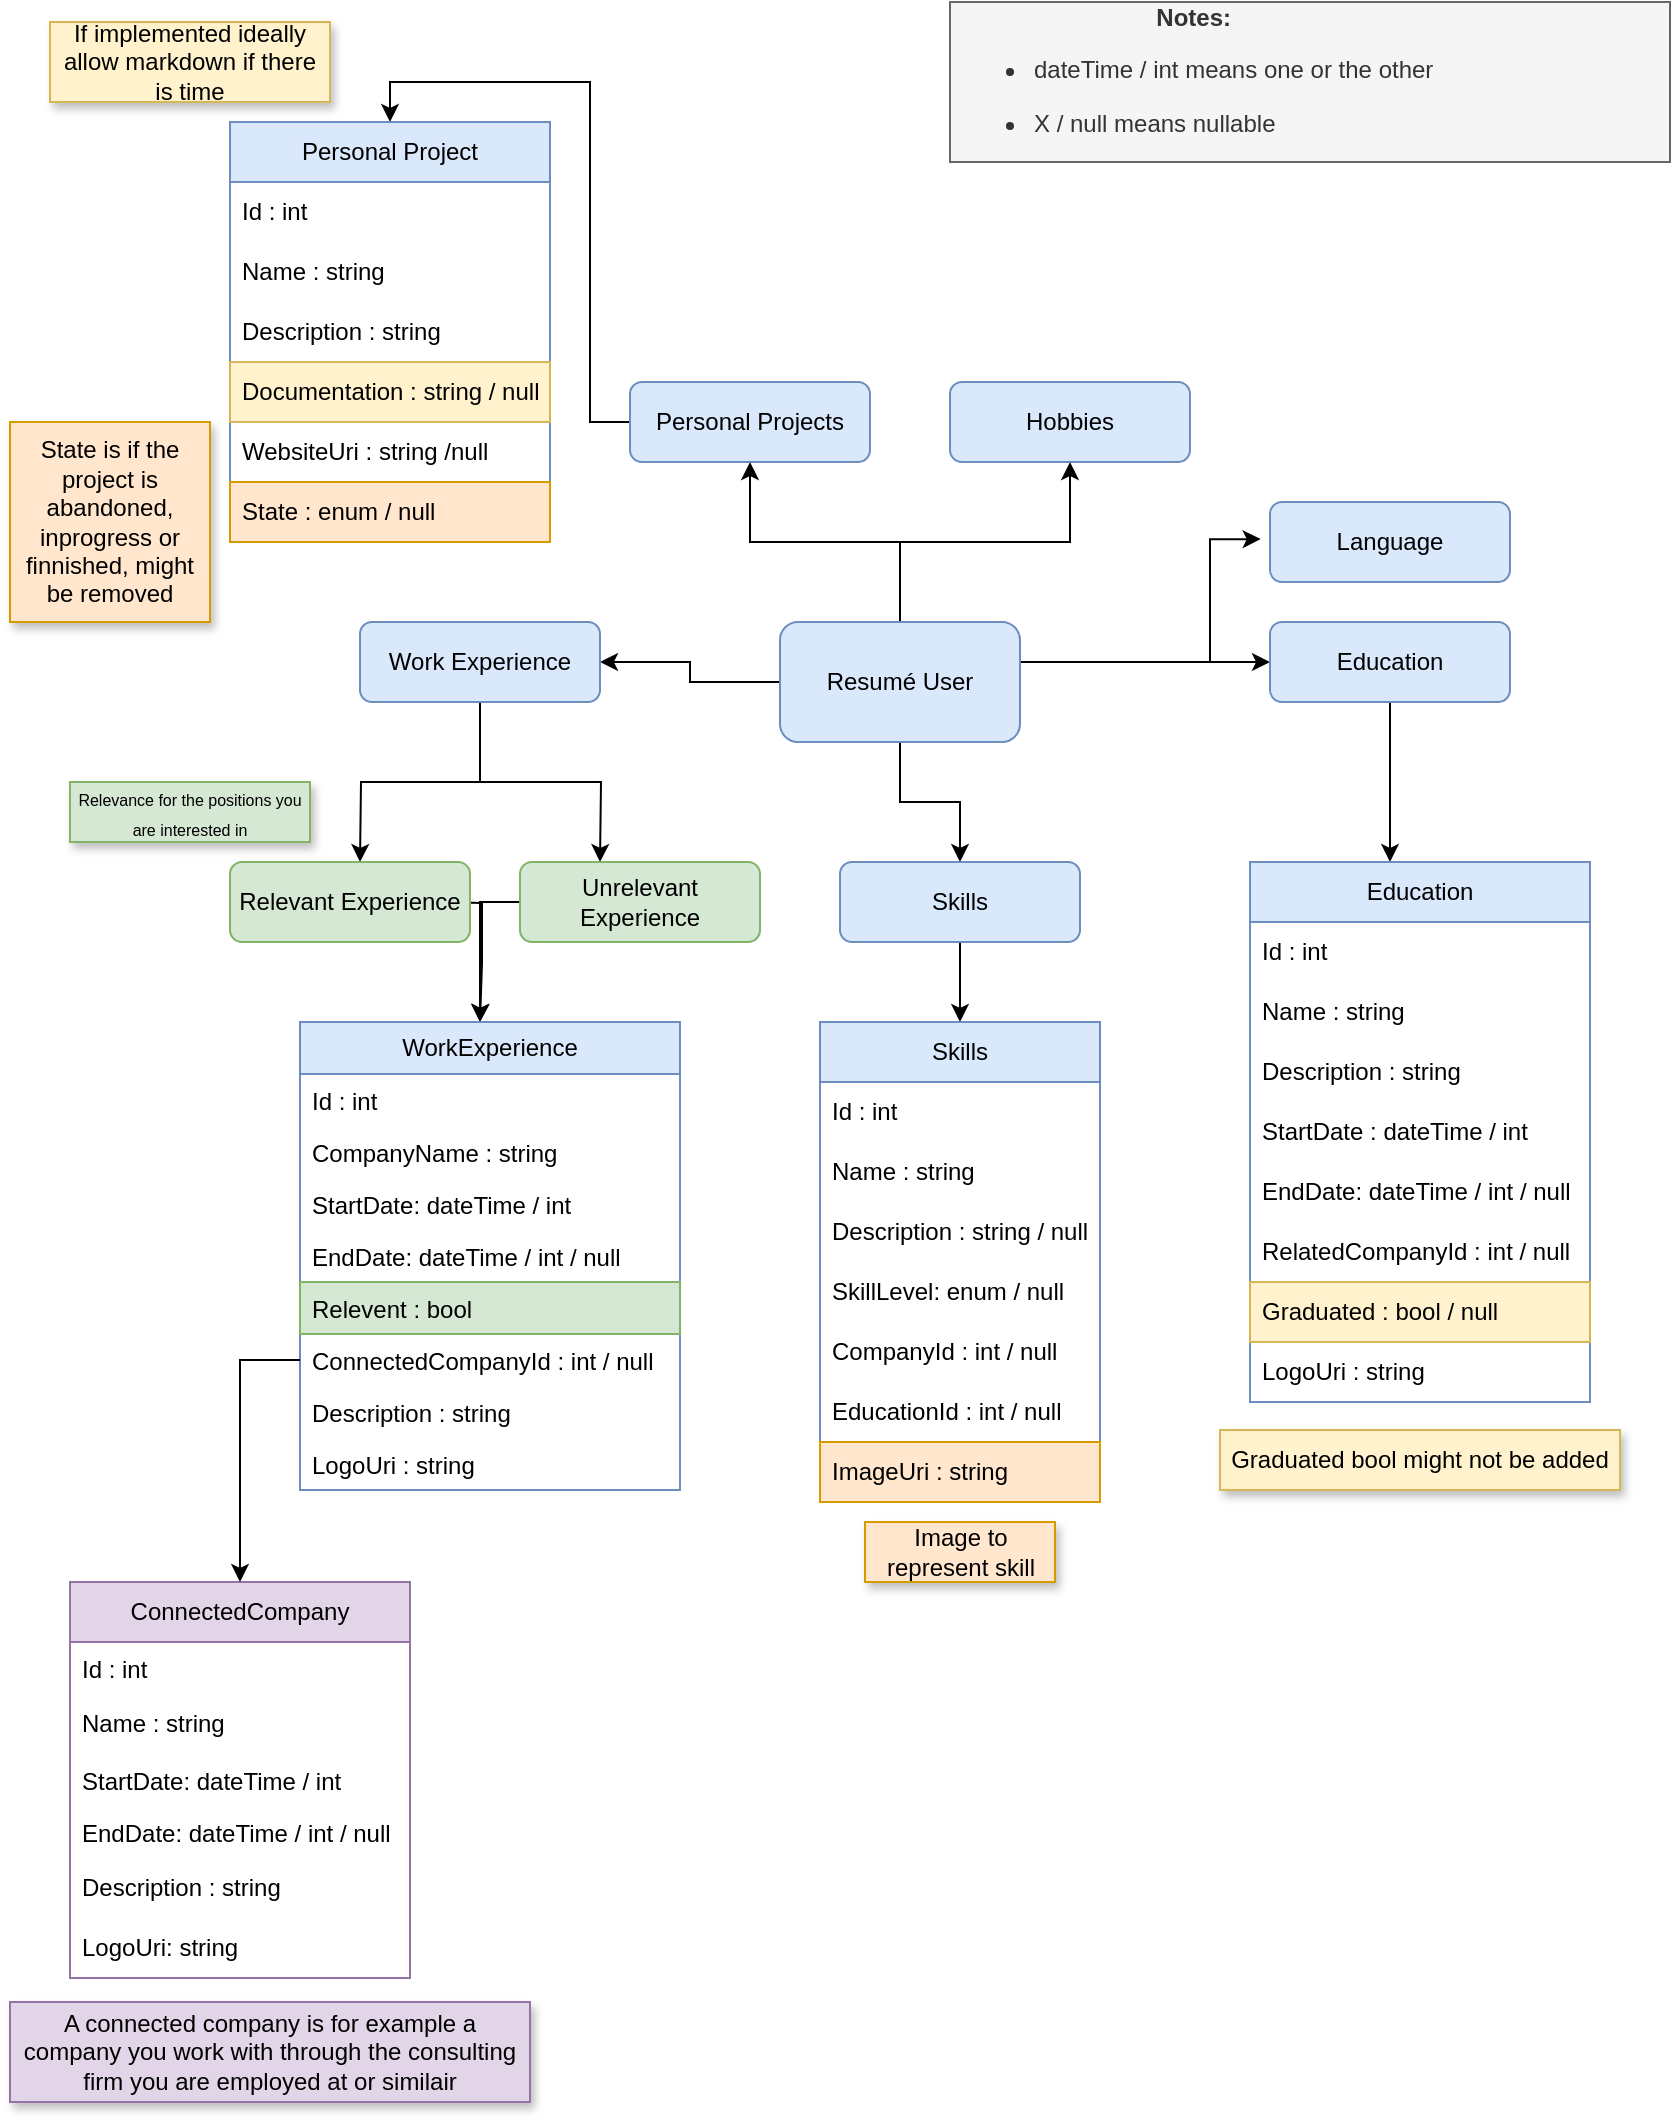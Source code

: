 <mxfile version="24.3.0" type="github">
  <diagram name="Page-1" id="Zj_5y1vgphJrzyNUQwXw">
    <mxGraphModel dx="993" dy="528" grid="1" gridSize="10" guides="1" tooltips="1" connect="1" arrows="1" fold="1" page="1" pageScale="1" pageWidth="850" pageHeight="1100" math="0" shadow="0">
      <root>
        <mxCell id="0" />
        <mxCell id="1" parent="0" />
        <mxCell id="6c_1o1SFo-wjbSi7ruj--2" style="edgeStyle=orthogonalEdgeStyle;rounded=0;orthogonalLoop=1;jettySize=auto;html=1;entryX=1;entryY=0.5;entryDx=0;entryDy=0;" parent="1" source="6c_1o1SFo-wjbSi7ruj--1" target="6c_1o1SFo-wjbSi7ruj--3" edge="1">
          <mxGeometry relative="1" as="geometry">
            <mxPoint x="315" y="350" as="targetPoint" />
          </mxGeometry>
        </mxCell>
        <mxCell id="6c_1o1SFo-wjbSi7ruj--5" style="edgeStyle=orthogonalEdgeStyle;rounded=0;orthogonalLoop=1;jettySize=auto;html=1;entryX=0;entryY=0.5;entryDx=0;entryDy=0;" parent="1" target="oK_Kc5O5qld8Hc41f40L-4" edge="1">
          <mxGeometry relative="1" as="geometry">
            <mxPoint x="615" y="349.69" as="targetPoint" />
            <mxPoint x="505" y="349.656" as="sourcePoint" />
            <Array as="points">
              <mxPoint x="505" y="340" />
            </Array>
          </mxGeometry>
        </mxCell>
        <mxCell id="oK_Kc5O5qld8Hc41f40L-2" style="edgeStyle=orthogonalEdgeStyle;rounded=0;orthogonalLoop=1;jettySize=auto;html=1;entryX=0.5;entryY=0;entryDx=0;entryDy=0;" parent="1" source="6c_1o1SFo-wjbSi7ruj--1" target="oK_Kc5O5qld8Hc41f40L-1" edge="1">
          <mxGeometry relative="1" as="geometry" />
        </mxCell>
        <mxCell id="8cq1SQ0Ta9B3JrQxIhuY-38" style="edgeStyle=orthogonalEdgeStyle;rounded=0;orthogonalLoop=1;jettySize=auto;html=1;entryX=0.5;entryY=1;entryDx=0;entryDy=0;" edge="1" parent="1" source="6c_1o1SFo-wjbSi7ruj--1" target="8cq1SQ0Ta9B3JrQxIhuY-36">
          <mxGeometry relative="1" as="geometry" />
        </mxCell>
        <mxCell id="8cq1SQ0Ta9B3JrQxIhuY-39" style="edgeStyle=orthogonalEdgeStyle;rounded=0;orthogonalLoop=1;jettySize=auto;html=1;entryX=0.5;entryY=1;entryDx=0;entryDy=0;" edge="1" parent="1" source="6c_1o1SFo-wjbSi7ruj--1" target="8cq1SQ0Ta9B3JrQxIhuY-37">
          <mxGeometry relative="1" as="geometry" />
        </mxCell>
        <mxCell id="8cq1SQ0Ta9B3JrQxIhuY-59" style="edgeStyle=orthogonalEdgeStyle;rounded=0;orthogonalLoop=1;jettySize=auto;html=1;entryX=-0.039;entryY=0.464;entryDx=0;entryDy=0;entryPerimeter=0;" edge="1" parent="1" target="8cq1SQ0Ta9B3JrQxIhuY-58">
          <mxGeometry relative="1" as="geometry">
            <mxPoint x="489.48" y="340" as="sourcePoint" />
            <mxPoint x="614.48" y="270" as="targetPoint" />
            <Array as="points">
              <mxPoint x="610" y="340" />
              <mxPoint x="610" y="279" />
            </Array>
          </mxGeometry>
        </mxCell>
        <mxCell id="6c_1o1SFo-wjbSi7ruj--1" value="Resumé User" style="rounded=1;whiteSpace=wrap;html=1;fillColor=#dae8fc;strokeColor=#6c8ebf;" parent="1" vertex="1">
          <mxGeometry x="395" y="320" width="120" height="60" as="geometry" />
        </mxCell>
        <mxCell id="6c_1o1SFo-wjbSi7ruj--6" style="edgeStyle=orthogonalEdgeStyle;rounded=0;orthogonalLoop=1;jettySize=auto;html=1;" parent="1" source="6c_1o1SFo-wjbSi7ruj--3" edge="1">
          <mxGeometry relative="1" as="geometry">
            <mxPoint x="185" y="440" as="targetPoint" />
          </mxGeometry>
        </mxCell>
        <mxCell id="6c_1o1SFo-wjbSi7ruj--7" style="edgeStyle=orthogonalEdgeStyle;rounded=0;orthogonalLoop=1;jettySize=auto;html=1;" parent="1" source="6c_1o1SFo-wjbSi7ruj--3" edge="1">
          <mxGeometry relative="1" as="geometry">
            <mxPoint x="305.0" y="440" as="targetPoint" />
          </mxGeometry>
        </mxCell>
        <mxCell id="6c_1o1SFo-wjbSi7ruj--3" value="Work Experience" style="rounded=1;whiteSpace=wrap;html=1;fillColor=#dae8fc;strokeColor=#6c8ebf;" parent="1" vertex="1">
          <mxGeometry x="185" y="320" width="120" height="40" as="geometry" />
        </mxCell>
        <mxCell id="6c_1o1SFo-wjbSi7ruj--16" style="edgeStyle=orthogonalEdgeStyle;rounded=0;orthogonalLoop=1;jettySize=auto;html=1;" parent="1" edge="1">
          <mxGeometry relative="1" as="geometry">
            <mxPoint x="245" y="520" as="targetPoint" />
            <mxPoint x="225" y="460" as="sourcePoint" />
          </mxGeometry>
        </mxCell>
        <mxCell id="6c_1o1SFo-wjbSi7ruj--8" value="Relevant Experience" style="rounded=1;whiteSpace=wrap;html=1;fillColor=#d5e8d4;strokeColor=#82b366;" parent="1" vertex="1">
          <mxGeometry x="120" y="440" width="120" height="40" as="geometry" />
        </mxCell>
        <mxCell id="6c_1o1SFo-wjbSi7ruj--17" style="edgeStyle=orthogonalEdgeStyle;rounded=0;orthogonalLoop=1;jettySize=auto;html=1;" parent="1" source="6c_1o1SFo-wjbSi7ruj--9" edge="1">
          <mxGeometry relative="1" as="geometry">
            <mxPoint x="245" y="520" as="targetPoint" />
          </mxGeometry>
        </mxCell>
        <mxCell id="6c_1o1SFo-wjbSi7ruj--9" value="Unrelevant Experience" style="rounded=1;whiteSpace=wrap;html=1;fillColor=#d5e8d4;strokeColor=#82b366;" parent="1" vertex="1">
          <mxGeometry x="265" y="440" width="120" height="40" as="geometry" />
        </mxCell>
        <mxCell id="6c_1o1SFo-wjbSi7ruj--10" value="&lt;font style=&quot;font-size: 8px;&quot;&gt;Relevance for the positions you are interested in &lt;/font&gt;" style="text;html=1;align=center;verticalAlign=middle;whiteSpace=wrap;rounded=0;fillColor=#d5e8d4;strokeColor=#82b366;shadow=1;" parent="1" vertex="1">
          <mxGeometry x="40" y="400" width="120" height="30" as="geometry" />
        </mxCell>
        <mxCell id="6c_1o1SFo-wjbSi7ruj--27" value="WorkExperience" style="swimlane;fontStyle=0;childLayout=stackLayout;horizontal=1;startSize=26;fillColor=#dae8fc;horizontalStack=0;resizeParent=1;resizeParentMax=0;resizeLast=0;collapsible=1;marginBottom=0;whiteSpace=wrap;html=1;strokeColor=#6c8ebf;" parent="1" vertex="1">
          <mxGeometry x="155" y="520" width="190" height="234" as="geometry" />
        </mxCell>
        <mxCell id="6c_1o1SFo-wjbSi7ruj--28" value="Id : int" style="text;strokeColor=none;fillColor=none;align=left;verticalAlign=top;spacingLeft=4;spacingRight=4;overflow=hidden;rotatable=0;points=[[0,0.5],[1,0.5]];portConstraint=eastwest;whiteSpace=wrap;html=1;" parent="6c_1o1SFo-wjbSi7ruj--27" vertex="1">
          <mxGeometry y="26" width="190" height="26" as="geometry" />
        </mxCell>
        <mxCell id="6c_1o1SFo-wjbSi7ruj--29" value="CompanyName : string" style="text;strokeColor=none;fillColor=none;align=left;verticalAlign=top;spacingLeft=4;spacingRight=4;overflow=hidden;rotatable=0;points=[[0,0.5],[1,0.5]];portConstraint=eastwest;whiteSpace=wrap;html=1;" parent="6c_1o1SFo-wjbSi7ruj--27" vertex="1">
          <mxGeometry y="52" width="190" height="26" as="geometry" />
        </mxCell>
        <mxCell id="6c_1o1SFo-wjbSi7ruj--34" value="StartDate: dateTime / int" style="text;strokeColor=none;fillColor=none;align=left;verticalAlign=top;spacingLeft=4;spacingRight=4;overflow=hidden;rotatable=0;points=[[0,0.5],[1,0.5]];portConstraint=eastwest;whiteSpace=wrap;html=1;" parent="6c_1o1SFo-wjbSi7ruj--27" vertex="1">
          <mxGeometry y="78" width="190" height="26" as="geometry" />
        </mxCell>
        <mxCell id="6c_1o1SFo-wjbSi7ruj--35" value="EndDate: dateTime / int / null" style="text;strokeColor=none;fillColor=none;align=left;verticalAlign=top;spacingLeft=4;spacingRight=4;overflow=hidden;rotatable=0;points=[[0,0.5],[1,0.5]];portConstraint=eastwest;whiteSpace=wrap;html=1;" parent="6c_1o1SFo-wjbSi7ruj--27" vertex="1">
          <mxGeometry y="104" width="190" height="26" as="geometry" />
        </mxCell>
        <mxCell id="6c_1o1SFo-wjbSi7ruj--30" value="Relevent : bool" style="text;strokeColor=#82b366;fillColor=#d5e8d4;align=left;verticalAlign=top;spacingLeft=4;spacingRight=4;overflow=hidden;rotatable=0;points=[[0,0.5],[1,0.5]];portConstraint=eastwest;whiteSpace=wrap;html=1;" parent="6c_1o1SFo-wjbSi7ruj--27" vertex="1">
          <mxGeometry y="130" width="190" height="26" as="geometry" />
        </mxCell>
        <mxCell id="8cq1SQ0Ta9B3JrQxIhuY-26" value="ConnectedCompanyId : int / null" style="text;strokeColor=none;fillColor=none;align=left;verticalAlign=top;spacingLeft=4;spacingRight=4;overflow=hidden;rotatable=0;points=[[0,0.5],[1,0.5]];portConstraint=eastwest;whiteSpace=wrap;html=1;" vertex="1" parent="6c_1o1SFo-wjbSi7ruj--27">
          <mxGeometry y="156" width="190" height="26" as="geometry" />
        </mxCell>
        <mxCell id="6c_1o1SFo-wjbSi7ruj--33" value="Description : string" style="text;strokeColor=none;fillColor=none;align=left;verticalAlign=top;spacingLeft=4;spacingRight=4;overflow=hidden;rotatable=0;points=[[0,0.5],[1,0.5]];portConstraint=eastwest;whiteSpace=wrap;html=1;" parent="6c_1o1SFo-wjbSi7ruj--27" vertex="1">
          <mxGeometry y="182" width="190" height="26" as="geometry" />
        </mxCell>
        <mxCell id="8cq1SQ0Ta9B3JrQxIhuY-52" value="LogoUri : string" style="text;strokeColor=none;fillColor=none;align=left;verticalAlign=top;spacingLeft=4;spacingRight=4;overflow=hidden;rotatable=0;points=[[0,0.5],[1,0.5]];portConstraint=eastwest;whiteSpace=wrap;html=1;" vertex="1" parent="6c_1o1SFo-wjbSi7ruj--27">
          <mxGeometry y="208" width="190" height="26" as="geometry" />
        </mxCell>
        <mxCell id="8cq1SQ0Ta9B3JrQxIhuY-8" style="edgeStyle=orthogonalEdgeStyle;rounded=0;orthogonalLoop=1;jettySize=auto;html=1;exitX=0.5;exitY=1;exitDx=0;exitDy=0;entryX=0.5;entryY=0;entryDx=0;entryDy=0;" edge="1" parent="1" source="oK_Kc5O5qld8Hc41f40L-1" target="8cq1SQ0Ta9B3JrQxIhuY-1">
          <mxGeometry relative="1" as="geometry" />
        </mxCell>
        <mxCell id="oK_Kc5O5qld8Hc41f40L-1" value="Skills" style="rounded=1;whiteSpace=wrap;html=1;fillColor=#dae8fc;strokeColor=#6c8ebf;" parent="1" vertex="1">
          <mxGeometry x="425" y="440" width="120" height="40" as="geometry" />
        </mxCell>
        <mxCell id="8cq1SQ0Ta9B3JrQxIhuY-12" style="edgeStyle=orthogonalEdgeStyle;rounded=0;orthogonalLoop=1;jettySize=auto;html=1;" edge="1" parent="1" source="oK_Kc5O5qld8Hc41f40L-4">
          <mxGeometry relative="1" as="geometry">
            <mxPoint x="700" y="440" as="targetPoint" />
          </mxGeometry>
        </mxCell>
        <mxCell id="oK_Kc5O5qld8Hc41f40L-4" value="Education" style="rounded=1;whiteSpace=wrap;html=1;fillColor=#dae8fc;strokeColor=#6c8ebf;" parent="1" vertex="1">
          <mxGeometry x="640" y="320" width="120" height="40" as="geometry" />
        </mxCell>
        <mxCell id="8cq1SQ0Ta9B3JrQxIhuY-1" value="Skills" style="swimlane;fontStyle=0;childLayout=stackLayout;horizontal=1;startSize=30;horizontalStack=0;resizeParent=1;resizeParentMax=0;resizeLast=0;collapsible=1;marginBottom=0;whiteSpace=wrap;html=1;fillColor=#dae8fc;strokeColor=#6c8ebf;" vertex="1" parent="1">
          <mxGeometry x="415" y="520" width="140" height="240" as="geometry" />
        </mxCell>
        <mxCell id="8cq1SQ0Ta9B3JrQxIhuY-2" value="Id : int" style="text;strokeColor=none;fillColor=none;align=left;verticalAlign=middle;spacingLeft=4;spacingRight=4;overflow=hidden;points=[[0,0.5],[1,0.5]];portConstraint=eastwest;rotatable=0;whiteSpace=wrap;html=1;" vertex="1" parent="8cq1SQ0Ta9B3JrQxIhuY-1">
          <mxGeometry y="30" width="140" height="30" as="geometry" />
        </mxCell>
        <mxCell id="8cq1SQ0Ta9B3JrQxIhuY-3" value="Name : string" style="text;strokeColor=none;fillColor=none;align=left;verticalAlign=middle;spacingLeft=4;spacingRight=4;overflow=hidden;points=[[0,0.5],[1,0.5]];portConstraint=eastwest;rotatable=0;whiteSpace=wrap;html=1;" vertex="1" parent="8cq1SQ0Ta9B3JrQxIhuY-1">
          <mxGeometry y="60" width="140" height="30" as="geometry" />
        </mxCell>
        <mxCell id="8cq1SQ0Ta9B3JrQxIhuY-46" value="Description : string / null" style="text;strokeColor=none;fillColor=none;align=left;verticalAlign=middle;spacingLeft=4;spacingRight=4;overflow=hidden;points=[[0,0.5],[1,0.5]];portConstraint=eastwest;rotatable=0;whiteSpace=wrap;html=1;" vertex="1" parent="8cq1SQ0Ta9B3JrQxIhuY-1">
          <mxGeometry y="90" width="140" height="30" as="geometry" />
        </mxCell>
        <mxCell id="8cq1SQ0Ta9B3JrQxIhuY-6" value="SkillLevel: enum / null" style="text;strokeColor=none;fillColor=none;align=left;verticalAlign=middle;spacingLeft=4;spacingRight=4;overflow=hidden;points=[[0,0.5],[1,0.5]];portConstraint=eastwest;rotatable=0;whiteSpace=wrap;html=1;" vertex="1" parent="8cq1SQ0Ta9B3JrQxIhuY-1">
          <mxGeometry y="120" width="140" height="30" as="geometry" />
        </mxCell>
        <mxCell id="8cq1SQ0Ta9B3JrQxIhuY-4" value="CompanyId : int / null" style="text;strokeColor=none;fillColor=none;align=left;verticalAlign=middle;spacingLeft=4;spacingRight=4;overflow=hidden;points=[[0,0.5],[1,0.5]];portConstraint=eastwest;rotatable=0;whiteSpace=wrap;html=1;" vertex="1" parent="8cq1SQ0Ta9B3JrQxIhuY-1">
          <mxGeometry y="150" width="140" height="30" as="geometry" />
        </mxCell>
        <mxCell id="8cq1SQ0Ta9B3JrQxIhuY-7" value="EducationId : int / null" style="text;strokeColor=none;fillColor=none;align=left;verticalAlign=middle;spacingLeft=4;spacingRight=4;overflow=hidden;points=[[0,0.5],[1,0.5]];portConstraint=eastwest;rotatable=0;whiteSpace=wrap;html=1;" vertex="1" parent="8cq1SQ0Ta9B3JrQxIhuY-1">
          <mxGeometry y="180" width="140" height="30" as="geometry" />
        </mxCell>
        <mxCell id="8cq1SQ0Ta9B3JrQxIhuY-55" value="ImageUri : string" style="text;strokeColor=#d79b00;fillColor=#ffe6cc;align=left;verticalAlign=middle;spacingLeft=4;spacingRight=4;overflow=hidden;points=[[0,0.5],[1,0.5]];portConstraint=eastwest;rotatable=0;whiteSpace=wrap;html=1;" vertex="1" parent="8cq1SQ0Ta9B3JrQxIhuY-1">
          <mxGeometry y="210" width="140" height="30" as="geometry" />
        </mxCell>
        <mxCell id="8cq1SQ0Ta9B3JrQxIhuY-13" value="Education" style="swimlane;fontStyle=0;childLayout=stackLayout;horizontal=1;startSize=30;horizontalStack=0;resizeParent=1;resizeParentMax=0;resizeLast=0;collapsible=1;marginBottom=0;whiteSpace=wrap;html=1;fillColor=#dae8fc;strokeColor=#6c8ebf;" vertex="1" parent="1">
          <mxGeometry x="630" y="440" width="170" height="270" as="geometry" />
        </mxCell>
        <mxCell id="8cq1SQ0Ta9B3JrQxIhuY-14" value="Id : int" style="text;strokeColor=none;fillColor=none;align=left;verticalAlign=middle;spacingLeft=4;spacingRight=4;overflow=hidden;points=[[0,0.5],[1,0.5]];portConstraint=eastwest;rotatable=0;whiteSpace=wrap;html=1;" vertex="1" parent="8cq1SQ0Ta9B3JrQxIhuY-13">
          <mxGeometry y="30" width="170" height="30" as="geometry" />
        </mxCell>
        <mxCell id="8cq1SQ0Ta9B3JrQxIhuY-15" value="Name : string" style="text;strokeColor=none;fillColor=none;align=left;verticalAlign=middle;spacingLeft=4;spacingRight=4;overflow=hidden;points=[[0,0.5],[1,0.5]];portConstraint=eastwest;rotatable=0;whiteSpace=wrap;html=1;" vertex="1" parent="8cq1SQ0Ta9B3JrQxIhuY-13">
          <mxGeometry y="60" width="170" height="30" as="geometry" />
        </mxCell>
        <mxCell id="8cq1SQ0Ta9B3JrQxIhuY-16" value="Description : string" style="text;strokeColor=none;fillColor=none;align=left;verticalAlign=middle;spacingLeft=4;spacingRight=4;overflow=hidden;points=[[0,0.5],[1,0.5]];portConstraint=eastwest;rotatable=0;whiteSpace=wrap;html=1;" vertex="1" parent="8cq1SQ0Ta9B3JrQxIhuY-13">
          <mxGeometry y="90" width="170" height="30" as="geometry" />
        </mxCell>
        <mxCell id="8cq1SQ0Ta9B3JrQxIhuY-17" value="StartDate : dateTime / int" style="text;strokeColor=none;fillColor=none;align=left;verticalAlign=middle;spacingLeft=4;spacingRight=4;overflow=hidden;points=[[0,0.5],[1,0.5]];portConstraint=eastwest;rotatable=0;whiteSpace=wrap;html=1;" vertex="1" parent="8cq1SQ0Ta9B3JrQxIhuY-13">
          <mxGeometry y="120" width="170" height="30" as="geometry" />
        </mxCell>
        <mxCell id="8cq1SQ0Ta9B3JrQxIhuY-18" value="EndDate: dateTime / int / null" style="text;strokeColor=none;fillColor=none;align=left;verticalAlign=middle;spacingLeft=4;spacingRight=4;overflow=hidden;points=[[0,0.5],[1,0.5]];portConstraint=eastwest;rotatable=0;whiteSpace=wrap;html=1;" vertex="1" parent="8cq1SQ0Ta9B3JrQxIhuY-13">
          <mxGeometry y="150" width="170" height="30" as="geometry" />
        </mxCell>
        <mxCell id="8cq1SQ0Ta9B3JrQxIhuY-25" value="RelatedCompanyId : int / null" style="text;strokeColor=none;fillColor=none;align=left;verticalAlign=middle;spacingLeft=4;spacingRight=4;overflow=hidden;points=[[0,0.5],[1,0.5]];portConstraint=eastwest;rotatable=0;whiteSpace=wrap;html=1;" vertex="1" parent="8cq1SQ0Ta9B3JrQxIhuY-13">
          <mxGeometry y="180" width="170" height="30" as="geometry" />
        </mxCell>
        <mxCell id="8cq1SQ0Ta9B3JrQxIhuY-19" value="Graduated : bool / null" style="text;strokeColor=#d6b656;fillColor=#fff2cc;align=left;verticalAlign=middle;spacingLeft=4;spacingRight=4;overflow=hidden;points=[[0,0.5],[1,0.5]];portConstraint=eastwest;rotatable=0;whiteSpace=wrap;html=1;" vertex="1" parent="8cq1SQ0Ta9B3JrQxIhuY-13">
          <mxGeometry y="210" width="170" height="30" as="geometry" />
        </mxCell>
        <mxCell id="8cq1SQ0Ta9B3JrQxIhuY-54" value="LogoUri : string" style="text;strokeColor=none;fillColor=none;align=left;verticalAlign=middle;spacingLeft=4;spacingRight=4;overflow=hidden;points=[[0,0.5],[1,0.5]];portConstraint=eastwest;rotatable=0;whiteSpace=wrap;html=1;" vertex="1" parent="8cq1SQ0Ta9B3JrQxIhuY-13">
          <mxGeometry y="240" width="170" height="30" as="geometry" />
        </mxCell>
        <mxCell id="8cq1SQ0Ta9B3JrQxIhuY-23" value="Graduated bool might not be added" style="text;html=1;align=center;verticalAlign=middle;whiteSpace=wrap;rounded=0;fillColor=#fff2cc;strokeColor=#d6b656;shadow=1;" vertex="1" parent="1">
          <mxGeometry x="615" y="724" width="200" height="30" as="geometry" />
        </mxCell>
        <mxCell id="8cq1SQ0Ta9B3JrQxIhuY-28" value="ConnectedCompany" style="swimlane;fontStyle=0;childLayout=stackLayout;horizontal=1;startSize=30;horizontalStack=0;resizeParent=1;resizeParentMax=0;resizeLast=0;collapsible=1;marginBottom=0;whiteSpace=wrap;html=1;fillColor=#e1d5e7;strokeColor=#9673a6;" vertex="1" parent="1">
          <mxGeometry x="40" y="800" width="170" height="198" as="geometry" />
        </mxCell>
        <mxCell id="8cq1SQ0Ta9B3JrQxIhuY-45" value="Id : int" style="text;strokeColor=none;fillColor=none;align=left;verticalAlign=top;spacingLeft=4;spacingRight=4;overflow=hidden;rotatable=0;points=[[0,0.5],[1,0.5]];portConstraint=eastwest;whiteSpace=wrap;html=1;" vertex="1" parent="8cq1SQ0Ta9B3JrQxIhuY-28">
          <mxGeometry y="30" width="170" height="26" as="geometry" />
        </mxCell>
        <mxCell id="8cq1SQ0Ta9B3JrQxIhuY-29" value="Name : string" style="text;strokeColor=none;fillColor=none;align=left;verticalAlign=middle;spacingLeft=4;spacingRight=4;overflow=hidden;points=[[0,0.5],[1,0.5]];portConstraint=eastwest;rotatable=0;whiteSpace=wrap;html=1;" vertex="1" parent="8cq1SQ0Ta9B3JrQxIhuY-28">
          <mxGeometry y="56" width="170" height="30" as="geometry" />
        </mxCell>
        <mxCell id="8cq1SQ0Ta9B3JrQxIhuY-32" value="StartDate: dateTime / int" style="text;strokeColor=none;fillColor=none;align=left;verticalAlign=top;spacingLeft=4;spacingRight=4;overflow=hidden;rotatable=0;points=[[0,0.5],[1,0.5]];portConstraint=eastwest;whiteSpace=wrap;html=1;" vertex="1" parent="8cq1SQ0Ta9B3JrQxIhuY-28">
          <mxGeometry y="86" width="170" height="26" as="geometry" />
        </mxCell>
        <mxCell id="8cq1SQ0Ta9B3JrQxIhuY-33" value="EndDate: dateTime / int / null" style="text;strokeColor=none;fillColor=none;align=left;verticalAlign=top;spacingLeft=4;spacingRight=4;overflow=hidden;rotatable=0;points=[[0,0.5],[1,0.5]];portConstraint=eastwest;whiteSpace=wrap;html=1;" vertex="1" parent="8cq1SQ0Ta9B3JrQxIhuY-28">
          <mxGeometry y="112" width="170" height="26" as="geometry" />
        </mxCell>
        <mxCell id="8cq1SQ0Ta9B3JrQxIhuY-34" value="Description : string" style="text;strokeColor=none;fillColor=none;align=left;verticalAlign=middle;spacingLeft=4;spacingRight=4;overflow=hidden;points=[[0,0.5],[1,0.5]];portConstraint=eastwest;rotatable=0;whiteSpace=wrap;html=1;" vertex="1" parent="8cq1SQ0Ta9B3JrQxIhuY-28">
          <mxGeometry y="138" width="170" height="30" as="geometry" />
        </mxCell>
        <mxCell id="8cq1SQ0Ta9B3JrQxIhuY-53" value="LogoUri: string" style="text;strokeColor=none;fillColor=none;align=left;verticalAlign=middle;spacingLeft=4;spacingRight=4;overflow=hidden;points=[[0,0.5],[1,0.5]];portConstraint=eastwest;rotatable=0;whiteSpace=wrap;html=1;" vertex="1" parent="8cq1SQ0Ta9B3JrQxIhuY-28">
          <mxGeometry y="168" width="170" height="30" as="geometry" />
        </mxCell>
        <mxCell id="8cq1SQ0Ta9B3JrQxIhuY-27" style="edgeStyle=orthogonalEdgeStyle;rounded=0;orthogonalLoop=1;jettySize=auto;html=1;entryX=0.5;entryY=0;entryDx=0;entryDy=0;" edge="1" parent="1" source="8cq1SQ0Ta9B3JrQxIhuY-26" target="8cq1SQ0Ta9B3JrQxIhuY-28">
          <mxGeometry relative="1" as="geometry">
            <mxPoint x="120" y="760" as="targetPoint" />
          </mxGeometry>
        </mxCell>
        <mxCell id="8cq1SQ0Ta9B3JrQxIhuY-44" style="edgeStyle=orthogonalEdgeStyle;rounded=0;orthogonalLoop=1;jettySize=auto;html=1;entryX=0.5;entryY=0;entryDx=0;entryDy=0;" edge="1" parent="1" source="8cq1SQ0Ta9B3JrQxIhuY-36" target="8cq1SQ0Ta9B3JrQxIhuY-40">
          <mxGeometry relative="1" as="geometry" />
        </mxCell>
        <mxCell id="8cq1SQ0Ta9B3JrQxIhuY-36" value="Personal Projects" style="rounded=1;whiteSpace=wrap;html=1;fillColor=#dae8fc;strokeColor=#6c8ebf;" vertex="1" parent="1">
          <mxGeometry x="320" y="200" width="120" height="40" as="geometry" />
        </mxCell>
        <mxCell id="8cq1SQ0Ta9B3JrQxIhuY-37" value="Hobbies" style="rounded=1;whiteSpace=wrap;html=1;fillColor=#dae8fc;strokeColor=#6c8ebf;" vertex="1" parent="1">
          <mxGeometry x="480" y="200" width="120" height="40" as="geometry" />
        </mxCell>
        <mxCell id="8cq1SQ0Ta9B3JrQxIhuY-40" value="Personal Project" style="swimlane;fontStyle=0;childLayout=stackLayout;horizontal=1;startSize=30;horizontalStack=0;resizeParent=1;resizeParentMax=0;resizeLast=0;collapsible=1;marginBottom=0;whiteSpace=wrap;html=1;fillColor=#dae8fc;strokeColor=#6c8ebf;shadow=0;" vertex="1" parent="1">
          <mxGeometry x="120" y="70" width="160" height="210" as="geometry" />
        </mxCell>
        <mxCell id="8cq1SQ0Ta9B3JrQxIhuY-41" value="Id : int" style="text;strokeColor=none;fillColor=none;align=left;verticalAlign=middle;spacingLeft=4;spacingRight=4;overflow=hidden;points=[[0,0.5],[1,0.5]];portConstraint=eastwest;rotatable=0;whiteSpace=wrap;html=1;" vertex="1" parent="8cq1SQ0Ta9B3JrQxIhuY-40">
          <mxGeometry y="30" width="160" height="30" as="geometry" />
        </mxCell>
        <mxCell id="8cq1SQ0Ta9B3JrQxIhuY-42" value="Name : string&lt;span style=&quot;white-space: pre;&quot;&gt;&#x9;&lt;/span&gt;" style="text;strokeColor=none;fillColor=none;align=left;verticalAlign=middle;spacingLeft=4;spacingRight=4;overflow=hidden;points=[[0,0.5],[1,0.5]];portConstraint=eastwest;rotatable=0;whiteSpace=wrap;html=1;" vertex="1" parent="8cq1SQ0Ta9B3JrQxIhuY-40">
          <mxGeometry y="60" width="160" height="30" as="geometry" />
        </mxCell>
        <mxCell id="8cq1SQ0Ta9B3JrQxIhuY-43" value="Description : string" style="text;strokeColor=none;fillColor=none;align=left;verticalAlign=middle;spacingLeft=4;spacingRight=4;overflow=hidden;points=[[0,0.5],[1,0.5]];portConstraint=eastwest;rotatable=0;whiteSpace=wrap;html=1;" vertex="1" parent="8cq1SQ0Ta9B3JrQxIhuY-40">
          <mxGeometry y="90" width="160" height="30" as="geometry" />
        </mxCell>
        <mxCell id="8cq1SQ0Ta9B3JrQxIhuY-48" value="Documentation : string / null" style="text;strokeColor=#d6b656;fillColor=#fff2cc;align=left;verticalAlign=middle;spacingLeft=4;spacingRight=4;overflow=hidden;points=[[0,0.5],[1,0.5]];portConstraint=eastwest;rotatable=0;whiteSpace=wrap;html=1;" vertex="1" parent="8cq1SQ0Ta9B3JrQxIhuY-40">
          <mxGeometry y="120" width="160" height="30" as="geometry" />
        </mxCell>
        <mxCell id="8cq1SQ0Ta9B3JrQxIhuY-51" value="WebsiteUri : string /null" style="text;strokeColor=none;fillColor=none;align=left;verticalAlign=middle;spacingLeft=4;spacingRight=4;overflow=hidden;points=[[0,0.5],[1,0.5]];portConstraint=eastwest;rotatable=0;whiteSpace=wrap;html=1;" vertex="1" parent="8cq1SQ0Ta9B3JrQxIhuY-40">
          <mxGeometry y="150" width="160" height="30" as="geometry" />
        </mxCell>
        <mxCell id="8cq1SQ0Ta9B3JrQxIhuY-60" value="State : enum / null" style="text;strokeColor=#d79b00;fillColor=#ffe6cc;align=left;verticalAlign=middle;spacingLeft=4;spacingRight=4;overflow=hidden;points=[[0,0.5],[1,0.5]];portConstraint=eastwest;rotatable=0;whiteSpace=wrap;html=1;" vertex="1" parent="8cq1SQ0Ta9B3JrQxIhuY-40">
          <mxGeometry y="180" width="160" height="30" as="geometry" />
        </mxCell>
        <mxCell id="8cq1SQ0Ta9B3JrQxIhuY-47" value="A connected company is for example a company you work with through the consulting firm you are employed at or similair" style="text;html=1;align=center;verticalAlign=middle;whiteSpace=wrap;rounded=0;fillColor=#e1d5e7;strokeColor=#9673a6;shadow=1;" vertex="1" parent="1">
          <mxGeometry x="10" y="1010" width="260" height="50" as="geometry" />
        </mxCell>
        <mxCell id="8cq1SQ0Ta9B3JrQxIhuY-49" value="If implemented ideally allow markdown if there is time" style="text;html=1;align=center;verticalAlign=middle;whiteSpace=wrap;rounded=0;fillColor=#fff2cc;strokeColor=#d6b656;shadow=1;" vertex="1" parent="1">
          <mxGeometry x="30" y="20" width="140" height="40" as="geometry" />
        </mxCell>
        <mxCell id="8cq1SQ0Ta9B3JrQxIhuY-56" value="Image to represent skill" style="text;html=1;align=center;verticalAlign=middle;whiteSpace=wrap;rounded=0;fillColor=#ffe6cc;strokeColor=#d79b00;shadow=1;" vertex="1" parent="1">
          <mxGeometry x="437.5" y="770" width="95" height="30" as="geometry" />
        </mxCell>
        <mxCell id="8cq1SQ0Ta9B3JrQxIhuY-58" value="Language" style="rounded=1;whiteSpace=wrap;html=1;fillColor=#dae8fc;strokeColor=#6c8ebf;" vertex="1" parent="1">
          <mxGeometry x="640" y="260" width="120" height="40" as="geometry" />
        </mxCell>
        <mxCell id="8cq1SQ0Ta9B3JrQxIhuY-61" value="State is if the project is abandoned, inprogress or finnished, might be removed" style="text;html=1;align=center;verticalAlign=middle;whiteSpace=wrap;rounded=0;fillColor=#ffe6cc;strokeColor=#d79b00;shadow=1;" vertex="1" parent="1">
          <mxGeometry x="10" y="220" width="100" height="100" as="geometry" />
        </mxCell>
        <mxCell id="8cq1SQ0Ta9B3JrQxIhuY-62" value="&lt;div align=&quot;center&quot;&gt;&lt;b&gt;Notes:&lt;/b&gt;&lt;/div&gt;&lt;div align=&quot;left&quot;&gt;&lt;ul&gt;&lt;li&gt;dateTime / int means one or the other&lt;/li&gt;&lt;/ul&gt;&lt;/div&gt;&lt;div align=&quot;left&quot;&gt;&lt;ul&gt;&lt;li&gt;X / null means nullable&lt;/li&gt;&lt;/ul&gt;&lt;/div&gt;" style="rounded=0;whiteSpace=wrap;html=1;align=left;fillColor=#f5f5f5;fontColor=#333333;strokeColor=#666666;" vertex="1" parent="1">
          <mxGeometry x="480" y="10" width="360" height="80" as="geometry" />
        </mxCell>
      </root>
    </mxGraphModel>
  </diagram>
</mxfile>
